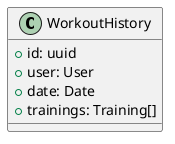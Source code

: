 @startuml

class WorkoutHistory {
    + id: uuid
    + user: User
    + date: Date
    + trainings: Training[]
}

@enduml
